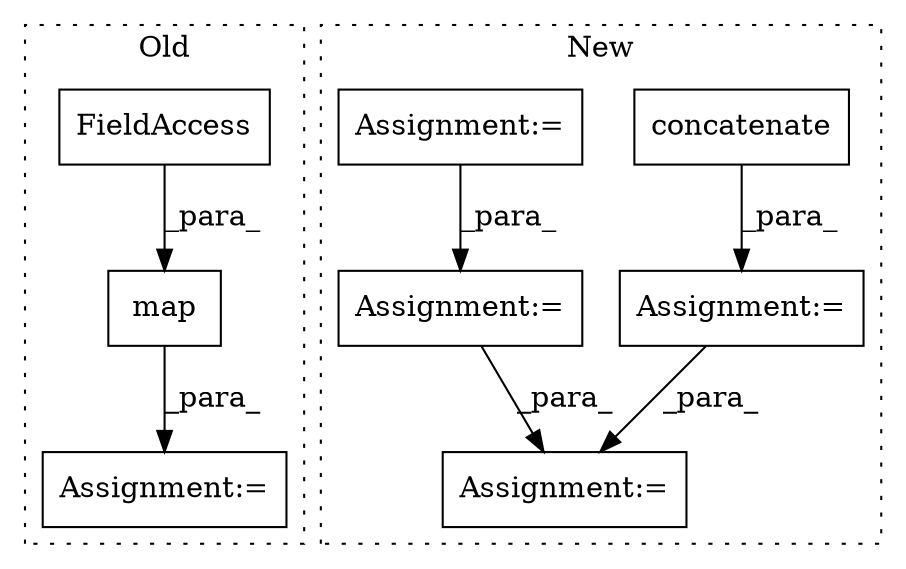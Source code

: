 digraph G {
subgraph cluster0 {
1 [label="map" a="32" s="7528,7573" l="4,1" shape="box"];
3 [label="FieldAccess" a="22" s="7532" l="11" shape="box"];
4 [label="Assignment:=" a="7" s="7522" l="1" shape="box"];
label = "Old";
style="dotted";
}
subgraph cluster1 {
2 [label="concatenate" a="32" s="7891,8023" l="27,-5" shape="box"];
5 [label="Assignment:=" a="7" s="8098" l="1" shape="box"];
6 [label="Assignment:=" a="7" s="7794" l="22" shape="box"];
7 [label="Assignment:=" a="7" s="7884" l="1" shape="box"];
8 [label="Assignment:=" a="7" s="7698" l="16" shape="box"];
label = "New";
style="dotted";
}
1 -> 4 [label="_para_"];
2 -> 7 [label="_para_"];
3 -> 1 [label="_para_"];
6 -> 8 [label="_para_"];
7 -> 5 [label="_para_"];
8 -> 5 [label="_para_"];
}